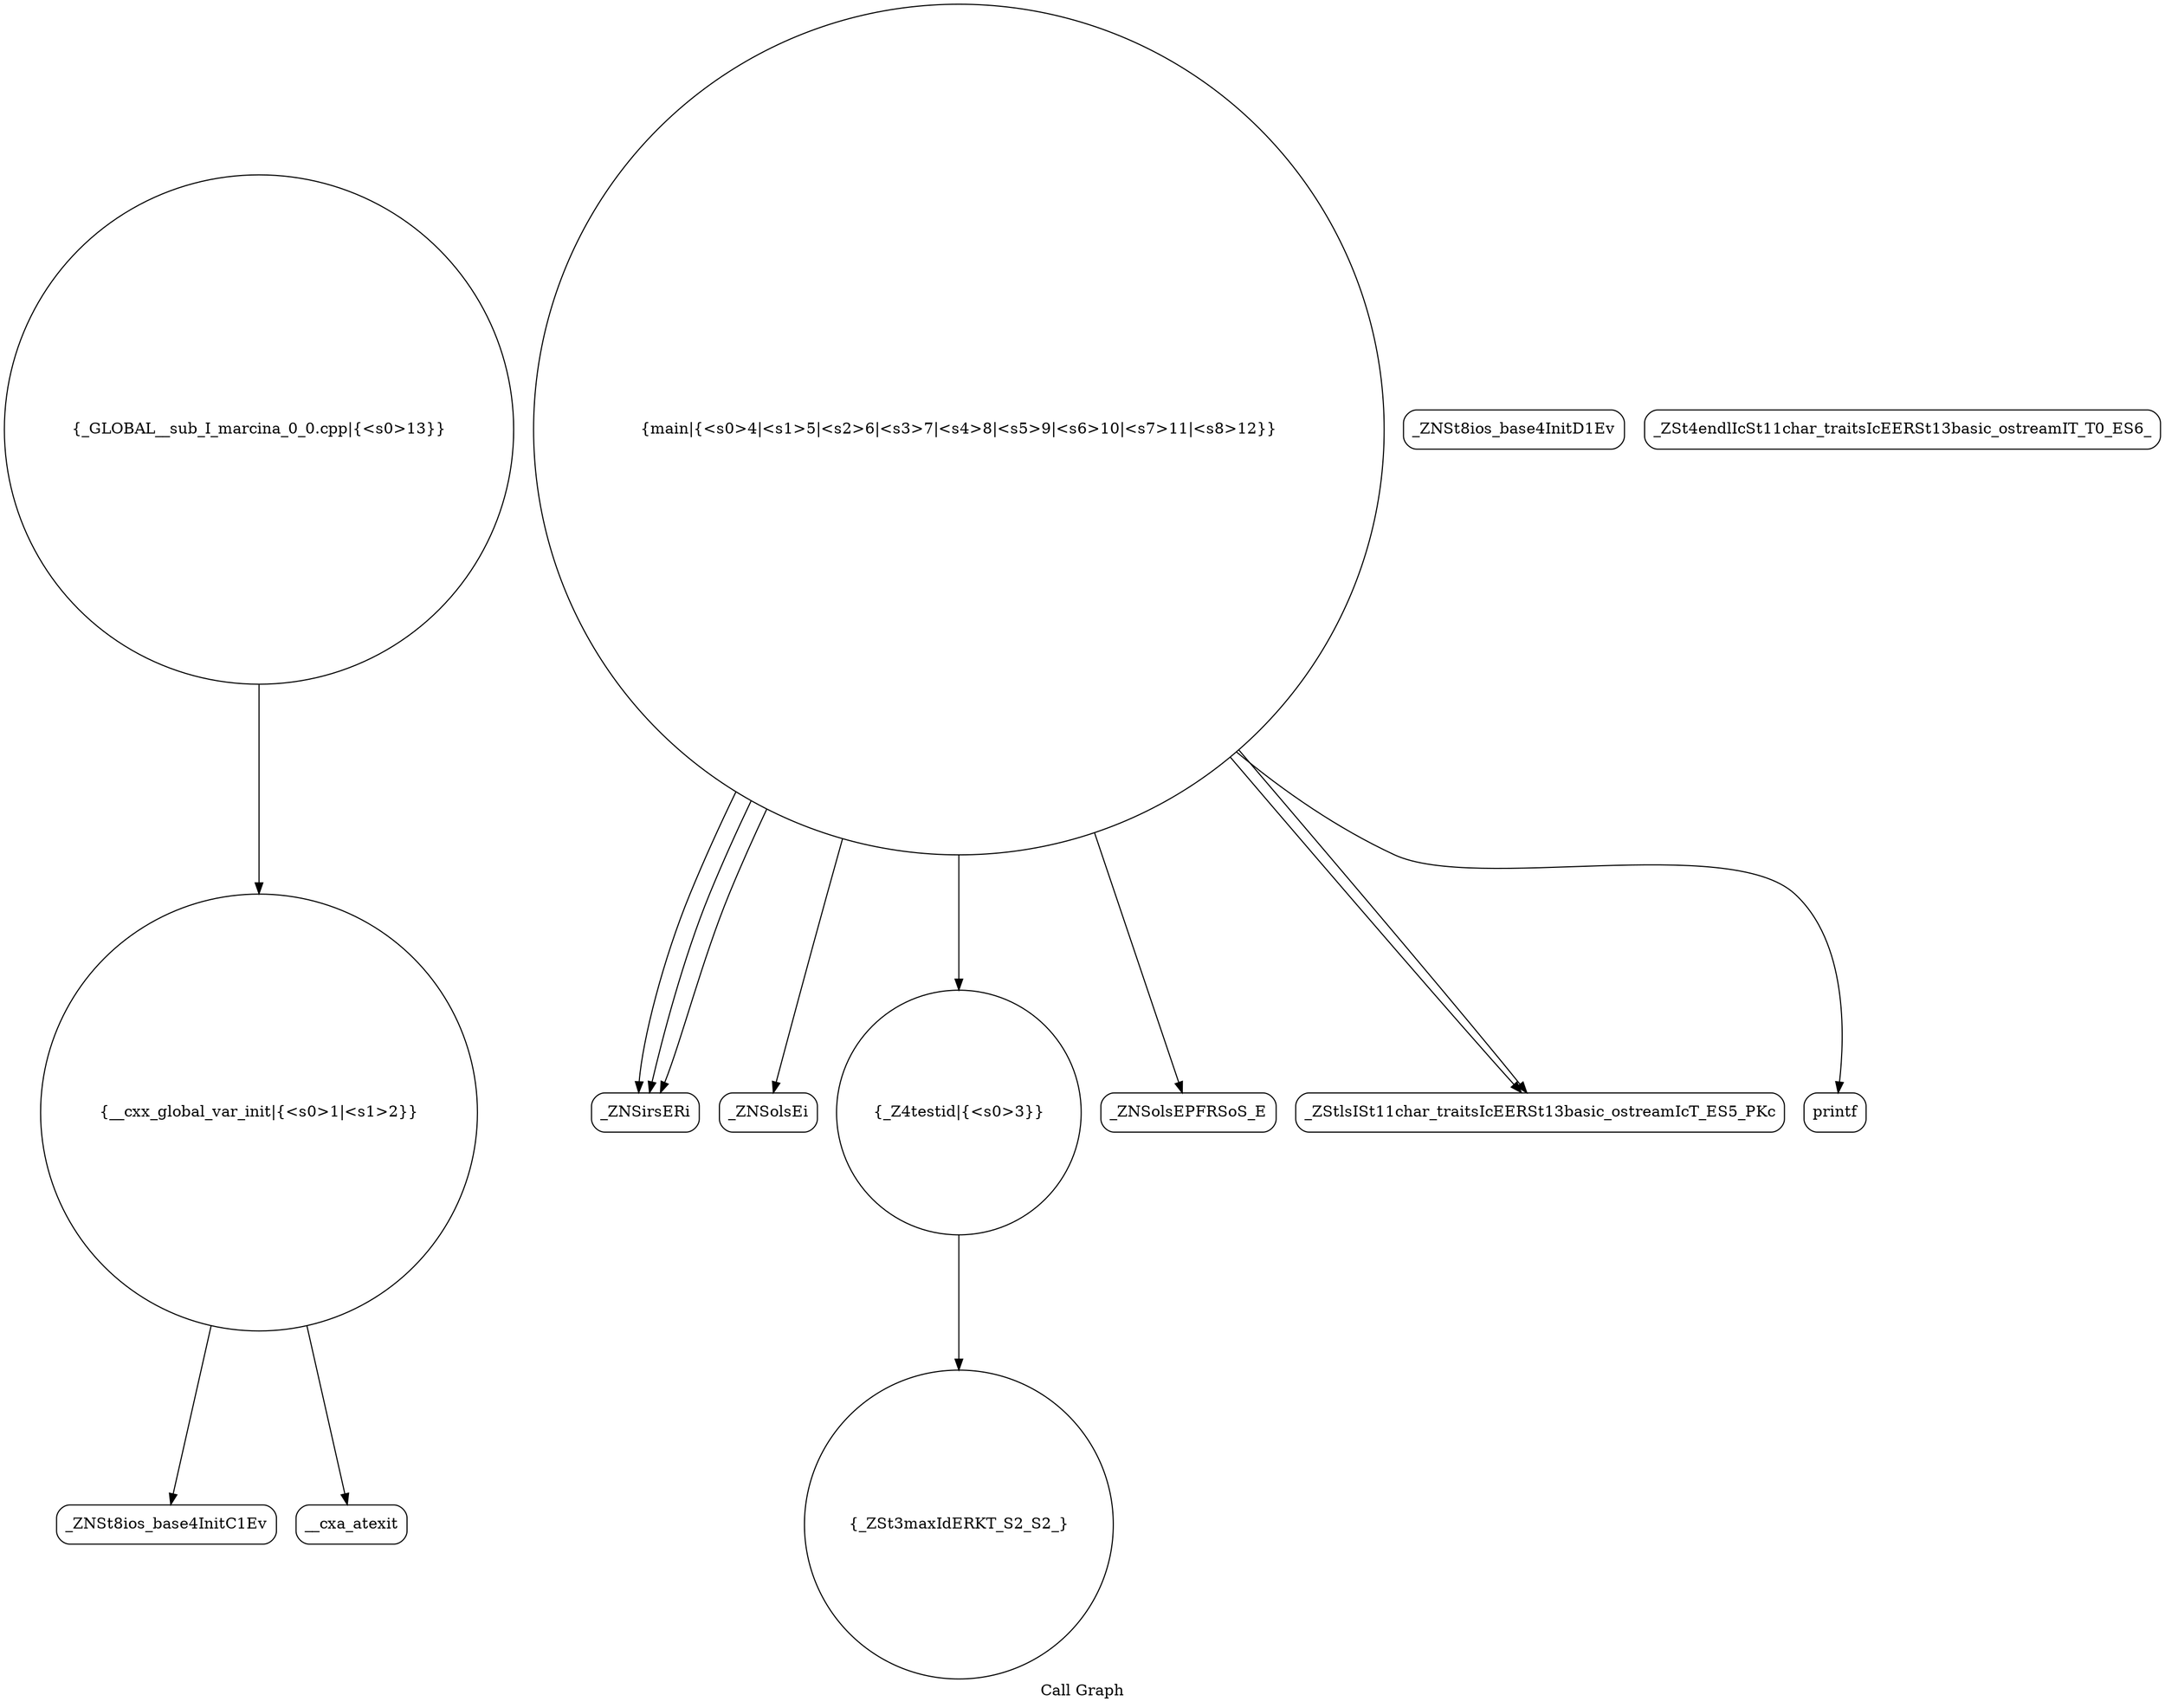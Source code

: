 digraph "Call Graph" {
	label="Call Graph";

	Node0x55f76c444380 [shape=record,shape=circle,label="{__cxx_global_var_init|{<s0>1|<s1>2}}"];
	Node0x55f76c444380:s0 -> Node0x55f76c444810[color=black];
	Node0x55f76c444380:s1 -> Node0x55f76c444910[color=black];
	Node0x55f76c444b10 [shape=record,shape=Mrecord,label="{_ZNSirsERi}"];
	Node0x55f76c444890 [shape=record,shape=Mrecord,label="{_ZNSt8ios_base4InitD1Ev}"];
	Node0x55f76c444c10 [shape=record,shape=Mrecord,label="{_ZNSolsEi}"];
	Node0x55f76c444990 [shape=record,shape=circle,label="{_Z4testid|{<s0>3}}"];
	Node0x55f76c444990:s0 -> Node0x55f76c444a10[color=black];
	Node0x55f76c444d10 [shape=record,shape=Mrecord,label="{_ZNSolsEPFRSoS_E}"];
	Node0x55f76c444a90 [shape=record,shape=circle,label="{main|{<s0>4|<s1>5|<s2>6|<s3>7|<s4>8|<s5>9|<s6>10|<s7>11|<s8>12}}"];
	Node0x55f76c444a90:s0 -> Node0x55f76c444b10[color=black];
	Node0x55f76c444a90:s1 -> Node0x55f76c444b10[color=black];
	Node0x55f76c444a90:s2 -> Node0x55f76c444b10[color=black];
	Node0x55f76c444a90:s3 -> Node0x55f76c444b90[color=black];
	Node0x55f76c444a90:s4 -> Node0x55f76c444c10[color=black];
	Node0x55f76c444a90:s5 -> Node0x55f76c444b90[color=black];
	Node0x55f76c444a90:s6 -> Node0x55f76c444990[color=black];
	Node0x55f76c444a90:s7 -> Node0x55f76c444c90[color=black];
	Node0x55f76c444a90:s8 -> Node0x55f76c444d10[color=black];
	Node0x55f76c444e10 [shape=record,shape=circle,label="{_GLOBAL__sub_I_marcina_0_0.cpp|{<s0>13}}"];
	Node0x55f76c444e10:s0 -> Node0x55f76c444380[color=black];
	Node0x55f76c444810 [shape=record,shape=Mrecord,label="{_ZNSt8ios_base4InitC1Ev}"];
	Node0x55f76c444b90 [shape=record,shape=Mrecord,label="{_ZStlsISt11char_traitsIcEERSt13basic_ostreamIcT_ES5_PKc}"];
	Node0x55f76c444910 [shape=record,shape=Mrecord,label="{__cxa_atexit}"];
	Node0x55f76c444c90 [shape=record,shape=Mrecord,label="{printf}"];
	Node0x55f76c444a10 [shape=record,shape=circle,label="{_ZSt3maxIdERKT_S2_S2_}"];
	Node0x55f76c444d90 [shape=record,shape=Mrecord,label="{_ZSt4endlIcSt11char_traitsIcEERSt13basic_ostreamIT_T0_ES6_}"];
}
